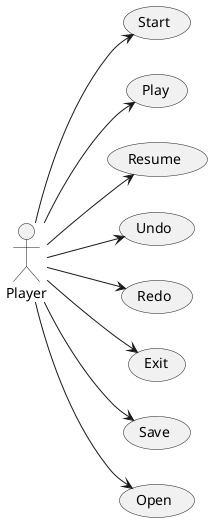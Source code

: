 @startuml useCase
left to right direction
actor Player
usecase Start
usecase Play
usecase Resume
usecase Undo
usecase Redo
usecase Exit
usecase Save
usecase Open

Player --> Start
Player --> Play
Player --> Undo
Player --> Redo
Player --> Exit
Player --> Save
Player --> Resume
Player --> Open
@enduml